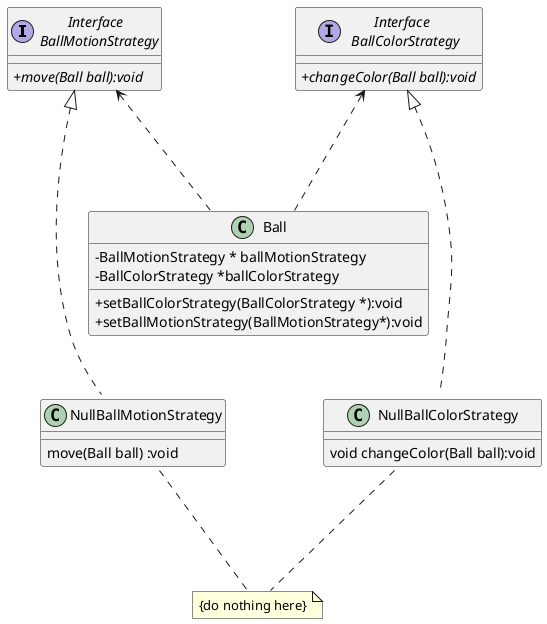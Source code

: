 @startuml
skinparam classAttributeIconSize 0


interface "Interface \n BallMotionStrategy" as BallMotionStrategy{
+{abstract} move(Ball ball):void
}

interface "Interface \n BallColorStrategy" as BallColorStrategy{
+{abstract}changeColor(Ball ball):void
}


class Ball
{
- BallMotionStrategy * ballMotionStrategy
- BallColorStrategy *ballColorStrategy
 +setBallColorStrategy(BallColorStrategy *):void
 +setBallMotionStrategy(BallMotionStrategy*):void
}


class NullBallMotionStrategy
{
   move(Ball ball) :void
}

class NullBallColorStrategy
{
    void changeColor(Ball ball):void
}

note "{do nothing here}" as DoNothing

NullBallMotionStrategy -up...|> BallMotionStrategy
NullBallColorStrategy -up...|>  BallColorStrategy
DoNothing -up..NullBallMotionStrategy::Move
DoNothing -up..NullBallColorStrategy::Move
Ball -up..> BallColorStrategy
Ball -up..> BallMotionStrategy
@enduml
